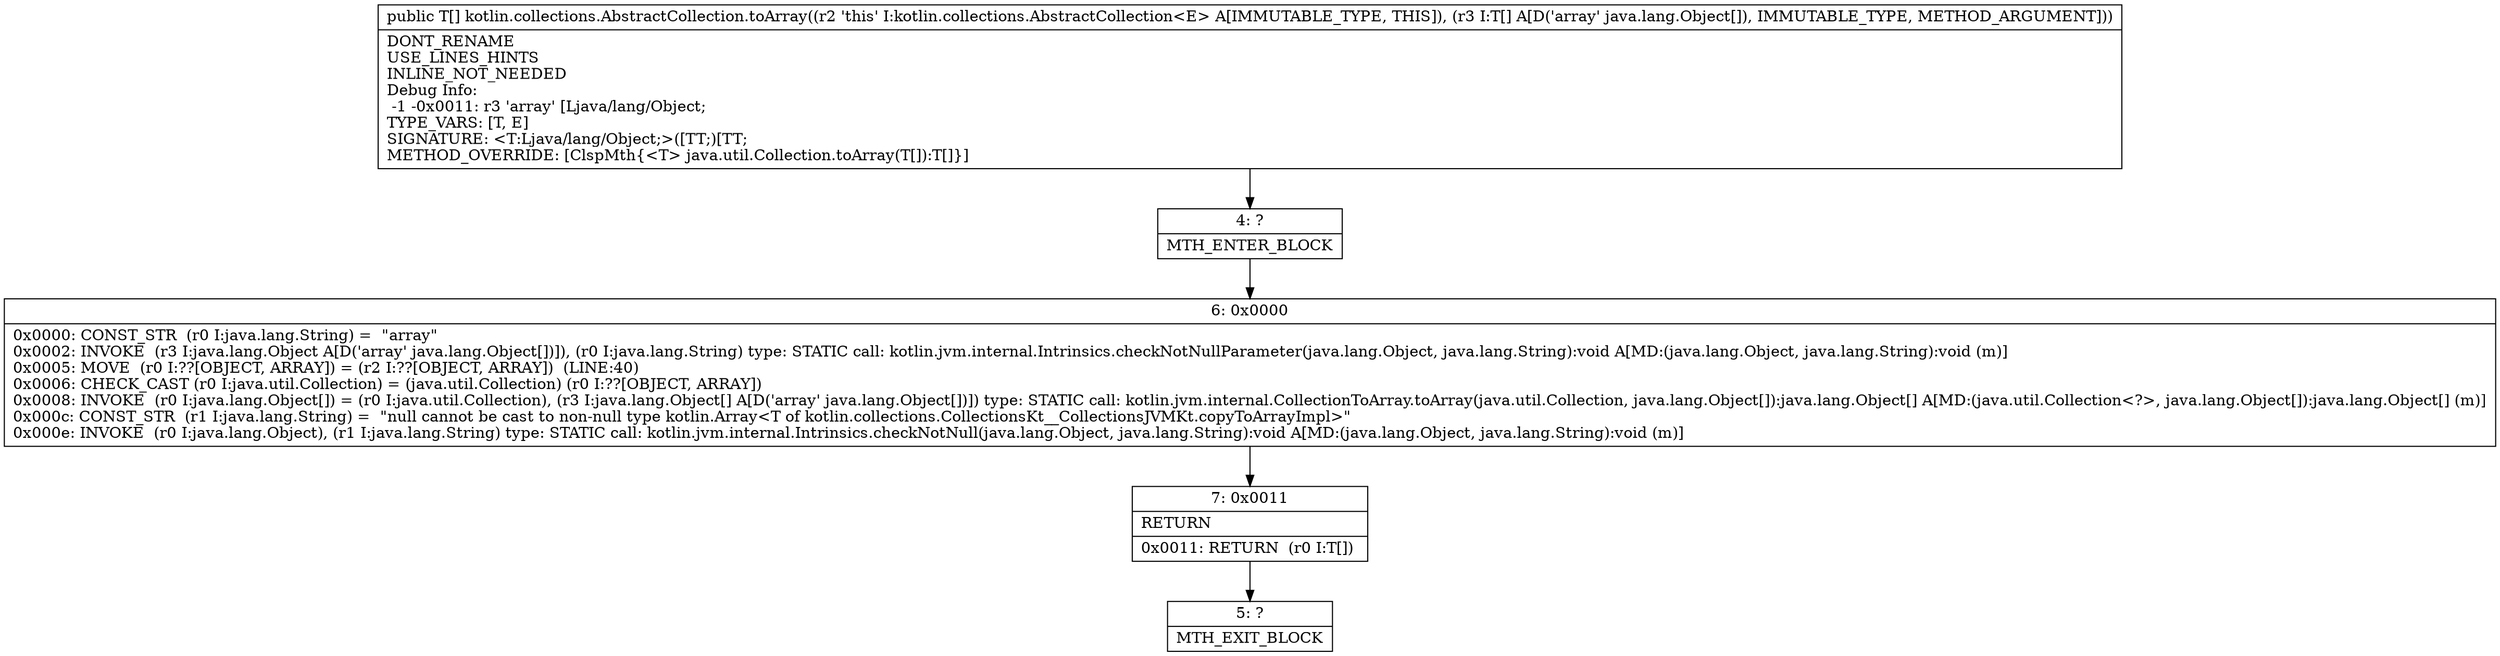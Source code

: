 digraph "CFG forkotlin.collections.AbstractCollection.toArray([Ljava\/lang\/Object;)[Ljava\/lang\/Object;" {
Node_4 [shape=record,label="{4\:\ ?|MTH_ENTER_BLOCK\l}"];
Node_6 [shape=record,label="{6\:\ 0x0000|0x0000: CONST_STR  (r0 I:java.lang.String) =  \"array\" \l0x0002: INVOKE  (r3 I:java.lang.Object A[D('array' java.lang.Object[])]), (r0 I:java.lang.String) type: STATIC call: kotlin.jvm.internal.Intrinsics.checkNotNullParameter(java.lang.Object, java.lang.String):void A[MD:(java.lang.Object, java.lang.String):void (m)]\l0x0005: MOVE  (r0 I:??[OBJECT, ARRAY]) = (r2 I:??[OBJECT, ARRAY])  (LINE:40)\l0x0006: CHECK_CAST (r0 I:java.util.Collection) = (java.util.Collection) (r0 I:??[OBJECT, ARRAY]) \l0x0008: INVOKE  (r0 I:java.lang.Object[]) = (r0 I:java.util.Collection), (r3 I:java.lang.Object[] A[D('array' java.lang.Object[])]) type: STATIC call: kotlin.jvm.internal.CollectionToArray.toArray(java.util.Collection, java.lang.Object[]):java.lang.Object[] A[MD:(java.util.Collection\<?\>, java.lang.Object[]):java.lang.Object[] (m)]\l0x000c: CONST_STR  (r1 I:java.lang.String) =  \"null cannot be cast to non\-null type kotlin.Array\<T of kotlin.collections.CollectionsKt__CollectionsJVMKt.copyToArrayImpl\>\" \l0x000e: INVOKE  (r0 I:java.lang.Object), (r1 I:java.lang.String) type: STATIC call: kotlin.jvm.internal.Intrinsics.checkNotNull(java.lang.Object, java.lang.String):void A[MD:(java.lang.Object, java.lang.String):void (m)]\l}"];
Node_7 [shape=record,label="{7\:\ 0x0011|RETURN\l|0x0011: RETURN  (r0 I:T[]) \l}"];
Node_5 [shape=record,label="{5\:\ ?|MTH_EXIT_BLOCK\l}"];
MethodNode[shape=record,label="{public T[] kotlin.collections.AbstractCollection.toArray((r2 'this' I:kotlin.collections.AbstractCollection\<E\> A[IMMUTABLE_TYPE, THIS]), (r3 I:T[] A[D('array' java.lang.Object[]), IMMUTABLE_TYPE, METHOD_ARGUMENT]))  | DONT_RENAME\lUSE_LINES_HINTS\lINLINE_NOT_NEEDED\lDebug Info:\l  \-1 \-0x0011: r3 'array' [Ljava\/lang\/Object;\lTYPE_VARS: [T, E]\lSIGNATURE: \<T:Ljava\/lang\/Object;\>([TT;)[TT;\lMETHOD_OVERRIDE: [ClspMth\{\<T\> java.util.Collection.toArray(T[]):T[]\}]\l}"];
MethodNode -> Node_4;Node_4 -> Node_6;
Node_6 -> Node_7;
Node_7 -> Node_5;
}

